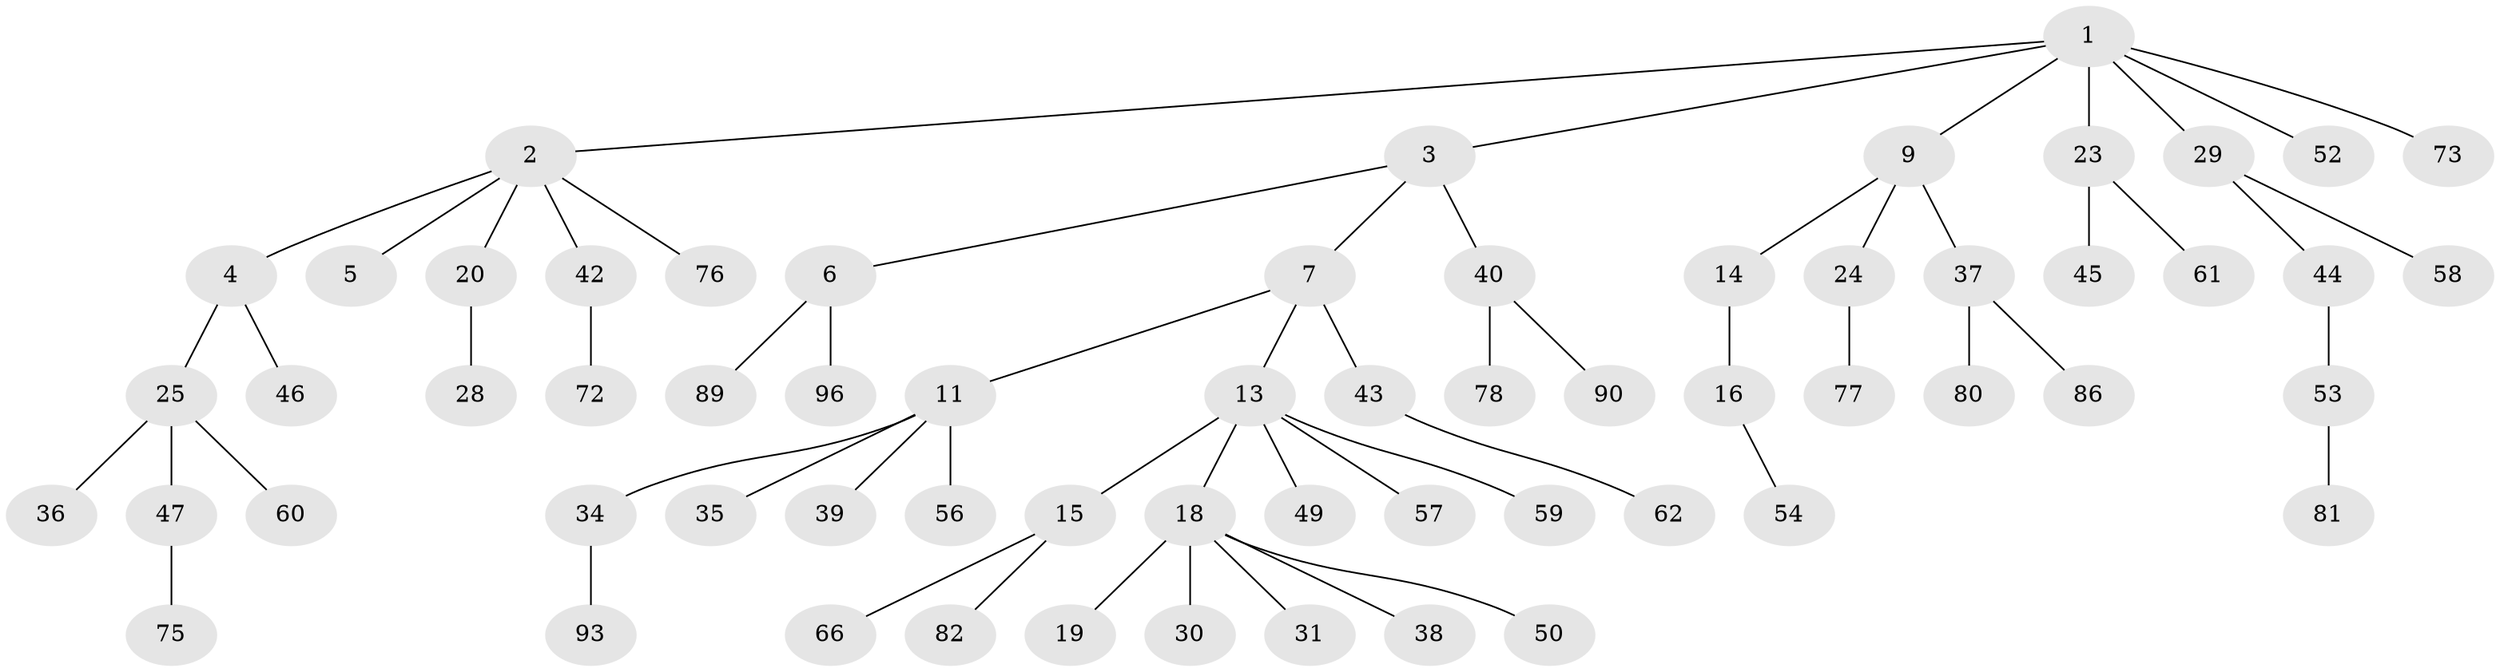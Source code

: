 // original degree distribution, {6: 0.020833333333333332, 4: 0.08333333333333333, 2: 0.2708333333333333, 1: 0.4895833333333333, 3: 0.11458333333333333, 7: 0.020833333333333332}
// Generated by graph-tools (version 1.1) at 2025/42/03/06/25 10:42:05]
// undirected, 63 vertices, 62 edges
graph export_dot {
graph [start="1"]
  node [color=gray90,style=filled];
  1 [super="+8"];
  2 [super="+27"];
  3 [super="+32"];
  4 [super="+17"];
  5;
  6 [super="+21"];
  7;
  9 [super="+10"];
  11 [super="+12"];
  13 [super="+22"];
  14 [super="+64"];
  15;
  16 [super="+33"];
  18 [super="+74"];
  19;
  20 [super="+68"];
  23 [super="+26"];
  24 [super="+41"];
  25;
  28 [super="+88"];
  29 [super="+70"];
  30;
  31;
  34 [super="+87"];
  35 [super="+51"];
  36 [super="+63"];
  37 [super="+69"];
  38 [super="+85"];
  39;
  40 [super="+48"];
  42 [super="+84"];
  43 [super="+91"];
  44;
  45;
  46 [super="+67"];
  47 [super="+55"];
  49 [super="+65"];
  50;
  52;
  53 [super="+79"];
  54;
  56;
  57 [super="+71"];
  58;
  59;
  60;
  61;
  62 [super="+94"];
  66 [super="+92"];
  72;
  73;
  75;
  76 [super="+95"];
  77;
  78;
  80;
  81 [super="+83"];
  82;
  86;
  89;
  90;
  93;
  96;
  1 -- 2;
  1 -- 3;
  1 -- 23;
  1 -- 52;
  1 -- 73;
  1 -- 29;
  1 -- 9;
  2 -- 4;
  2 -- 5;
  2 -- 20;
  2 -- 42;
  2 -- 76;
  3 -- 6;
  3 -- 7;
  3 -- 40;
  4 -- 25;
  4 -- 46;
  6 -- 89;
  6 -- 96;
  7 -- 11;
  7 -- 13;
  7 -- 43;
  9 -- 14;
  9 -- 37;
  9 -- 24;
  11 -- 34;
  11 -- 56;
  11 -- 35;
  11 -- 39;
  13 -- 15;
  13 -- 18;
  13 -- 49;
  13 -- 57;
  13 -- 59;
  14 -- 16;
  15 -- 66;
  15 -- 82;
  16 -- 54;
  18 -- 19;
  18 -- 30;
  18 -- 31;
  18 -- 38;
  18 -- 50;
  20 -- 28;
  23 -- 61;
  23 -- 45;
  24 -- 77;
  25 -- 36;
  25 -- 47;
  25 -- 60;
  29 -- 44;
  29 -- 58;
  34 -- 93;
  37 -- 80;
  37 -- 86;
  40 -- 78;
  40 -- 90;
  42 -- 72;
  43 -- 62;
  44 -- 53;
  47 -- 75;
  53 -- 81;
}
